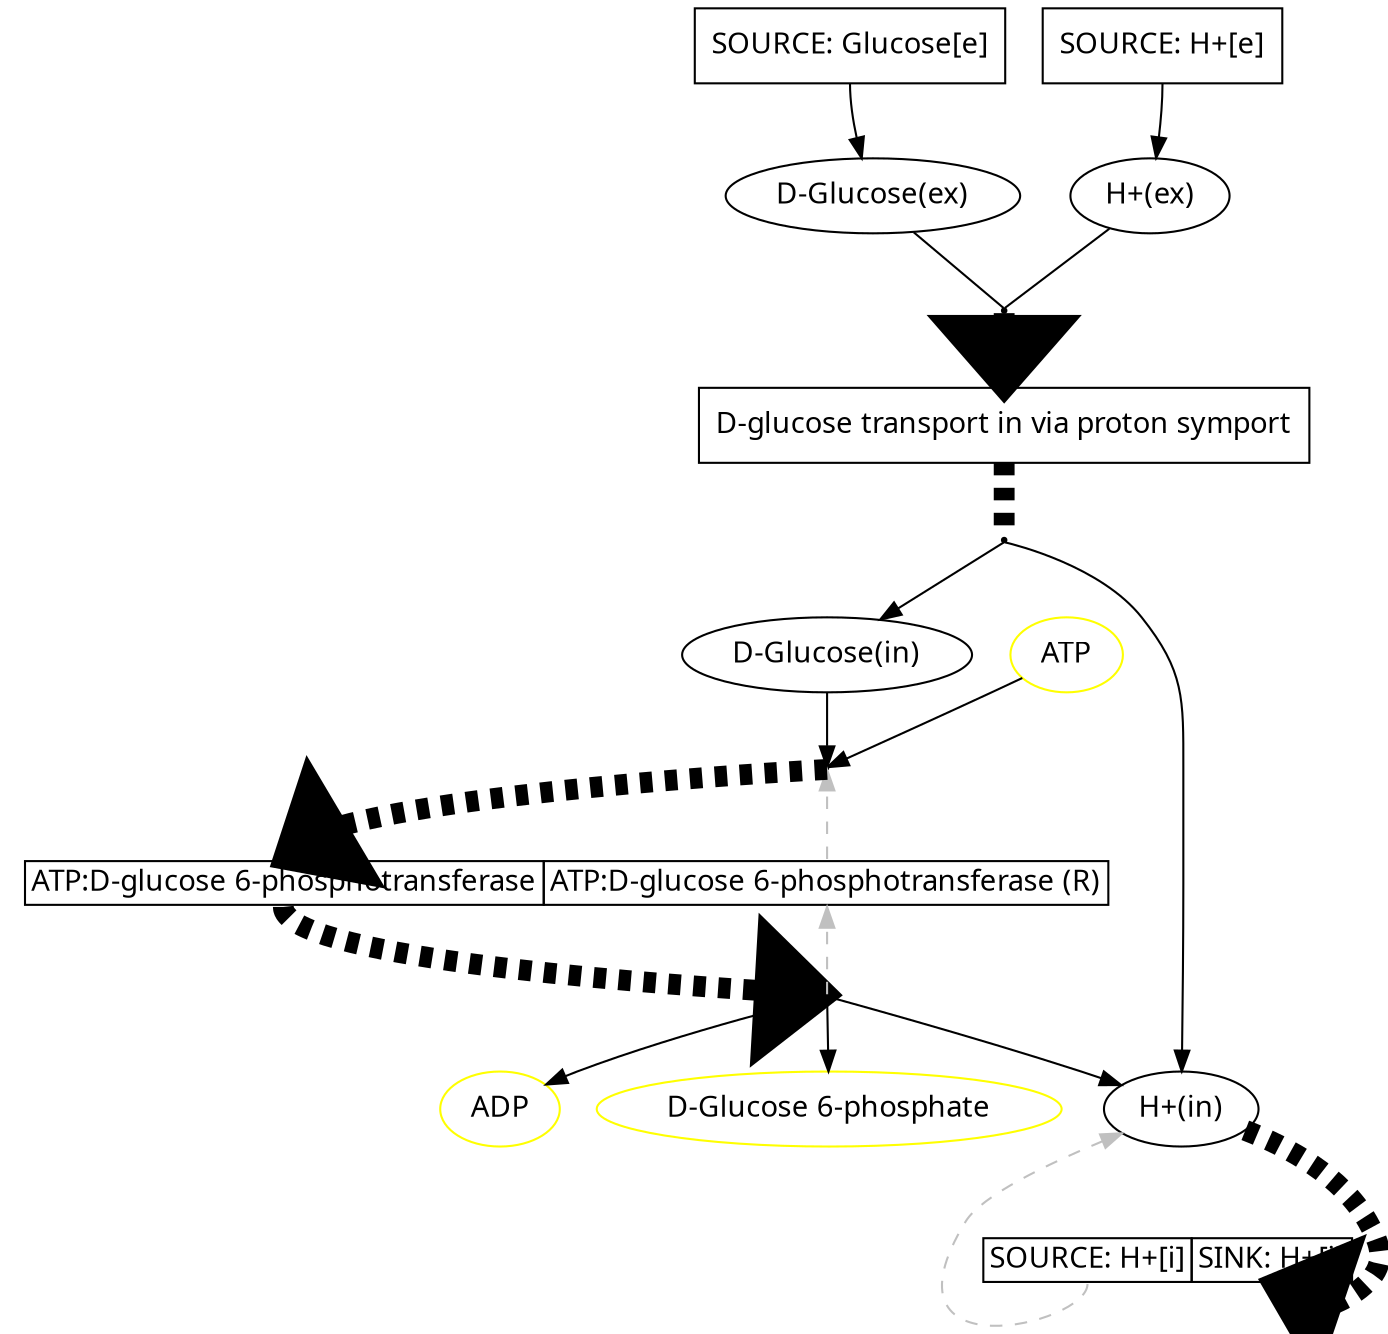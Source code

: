 digraph "model" {
	"c27-0" [
		label = "D-Glucose(in)"
		fontname = "Vera"
		fontcolor = "black"
		URL = "?app=edi27c"
		shape = "ellipse"
		color = "black"
	]
	"c27-1" [
		label = "D-Glucose(ex)"
		fontname = "Vera"
		fontcolor = "black"
		URL = "?app=edi27c"
		shape = "ellipse"
		color = "black"
	]
	"c8-0" [
		label = "ADP"
		fontname = "Vera"
		fontcolor = "black"
		URL = "?app=edi8c"
		shape = "ellipse"
		color = "yellow"
	]
	"c77-0" [
		label = "D-Glucose 6-phosphate"
		fontname = "Vera"
		fontcolor = "black"
		URL = "?app=edi77c"
		shape = "ellipse"
		color = "yellow"
	]
	"c65-0" [
		label = "H+(in)"
		fontname = "Vera"
		fontcolor = "black"
		URL = "?app=edi65c"
		shape = "ellipse"
		color = "black"
	]
	"c65-1" [
		label = "H+(ex)"
		fontname = "Vera"
		fontcolor = "black"
		URL = "?app=edi65c"
		shape = "ellipse"
		color = "black"
	]
	"c2-0" [
		label = "ATP"
		fontname = "Vera"
		fontcolor = "black"
		URL = "?app=edi2c"
		shape = "ellipse"
		color = "yellow"
	]
	"r8736" [
		label = "D-glucose transport in via proton symport"
		color = "black"
		fontname = "Vera"
		fontcolor = "black"
		shape = "box"
		URL = "?app=edi8736t"
	]
	"r8736IN" [
		label = ""
		color = "black"
		shape = "point"
		width = "0.03"
	]
	"r8736IN" -> "r8736" [
		style="dashed,setlinewidth(10)"
		arrowsize="3"
		headport = "n"
	]
	"r8736OUT" [
		label = ""
		color = "black"
		shape = "point"
		width = "0.03"
	]
	"r8736" -> "r8736OUT" [
		style="dashed,setlinewidth(10)"
		arrowsize="3"
		tailport = "s"
		arrowhead = "none"
	]
	"r8970" [
		label = "SOURCE: Glucose[e]"
		color = "black"
		fontname = "Vera"
		fontcolor = "black"
		shape = "box"
		URL = "?app=edi8970t"
	]
	"r8971" [
		label = "SOURCE: H+[e]"
		color = "black"
		fontname = "Vera"
		fontcolor = "black"
		shape = "box"
		URL = "?app=edi8971t"
	]
	"revr149+4526" [
		shape = "plaintext"
		label=<<TABLE BORDER="0" CELLBORDER="1" CELLSPACING="0"><TR><TD HREF="?app=edi149t" PORT="for">ATP:D-glucose 6-phosphotransferase</TD><TD PORT="rev" HREF="?app=edi4526t">ATP:D-glucose 6-phosphotransferase (R)</TD></TR></TABLE>>
		color = "black"
		fontname = "Vera"
		fontcolor = "black"
	]
	"revr149+4526FOR" [
		label = ""
		color = "black"
		shape = "point"
		width = "0.014"
	]
	"revr149+4526FOR" -> "revr149+4526":for:n [
		style="dashed,setlinewidth(10)"
		arrowsize="3"
	]
	"revr149+4526":rev:n -> "revr149+4526FOR" [
		style="dashed,setlinewidth(1)"
		color="grey"
	]
	"revr149+4526REV" [
		label = ""
		color = "black"
		shape = "point"
		width = "0.014"
	]
	"revr149+4526":for:s -> "revr149+4526REV" [
		style="dashed,setlinewidth(10)"
		arrowsize="3"
	]
	"revr149+4526REV" -> "revr149+4526":rev:s [
		style="dashed,setlinewidth(1)"
		color="grey"
	]
	"revr8898+8901" [
		shape = "plaintext"
		label=<<TABLE BORDER="0" CELLBORDER="1" CELLSPACING="0"><TR><TD HREF="?app=edi8898t" PORT="for">SOURCE: H+[i]</TD><TD PORT="rev" HREF="?app=edi8901t">SINK: H+[i]</TD></TR></TABLE>>
		color = "black"
		fontname = "Vera"
		fontcolor = "black"
	]
"c2-0" -> "revr149+4526FOR" [
		arrowtail="normal"
		style="setlinewidth(1)"
		arrowsize="1"
	]
"revr149+4526REV" -> "c8-0" [
		arrowtail="normal"
		style="setlinewidth(1)"
		arrowsize="1"
	]
"c27-0" -> "revr149+4526FOR" [
		arrowtail="normal"
		style="setlinewidth(1)"
		arrowsize="1"
	]
"revr149+4526REV" -> "c65-0" [
		arrowtail="normal"
		style="setlinewidth(1)"
		arrowsize="1"
	]
"revr149+4526REV" -> "c77-0" [
		arrowtail="normal"
		style="setlinewidth(1)"
		arrowsize="1"
	]
"r8736OUT" -> "c27-0" [
		style="setlinewidth(1)"
		arrowsize="1"
	]
"c27-1" -> "r8736IN" [
		arrowhead = "none"
		style="setlinewidth(1)"
		arrowsize="1"
	]
"c65-1" -> "r8736IN" [
		arrowhead = "none"
		style="setlinewidth(1)"
		arrowsize="1"
	]
"r8736OUT" -> "c65-0" [
		style="setlinewidth(1)"
		arrowsize="1"
	]
"c65-0" -> "revr8898+8901" [
		headport="rev:s"
		style="dashed,setlinewidth(10)"
		arrowsize="3"
	]
"revr8898+8901" -> "c65-0" [
		tailport="for:s"
		style="dashed,setlinewidth(1)"
		color="grey"
	]
"r8970" -> "c27-1" [
		tailport = "s"
		style="setlinewidth(1)"
		arrowsize="1"
	]
"r8971" -> "c65-1" [
		tailport = "s"
		style="setlinewidth(1)"
		arrowsize="1"
	]
}
